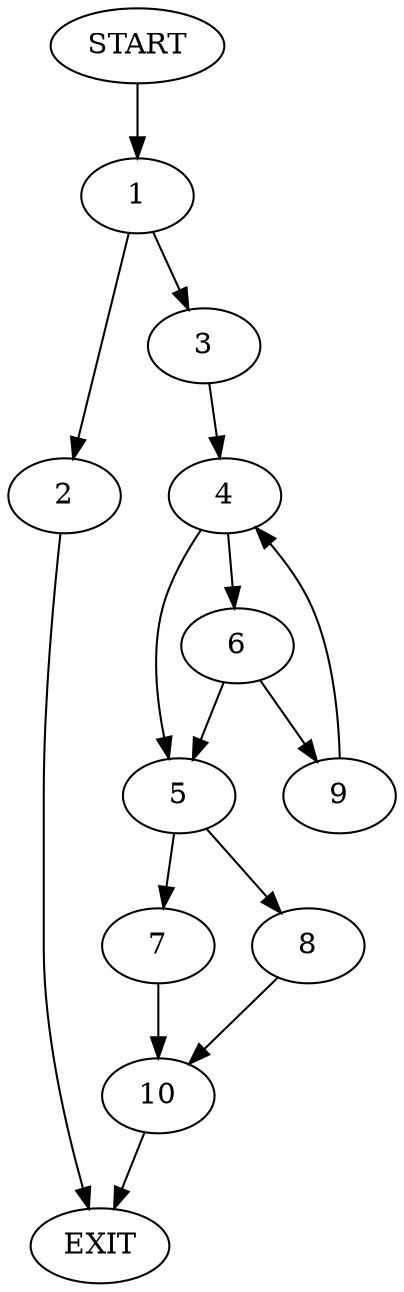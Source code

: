 digraph {
0 [label="START"]
11 [label="EXIT"]
0 -> 1
1 -> 2
1 -> 3
2 -> 11
3 -> 4
4 -> 5
4 -> 6
5 -> 7
5 -> 8
6 -> 5
6 -> 9
9 -> 4
7 -> 10
8 -> 10
10 -> 11
}
